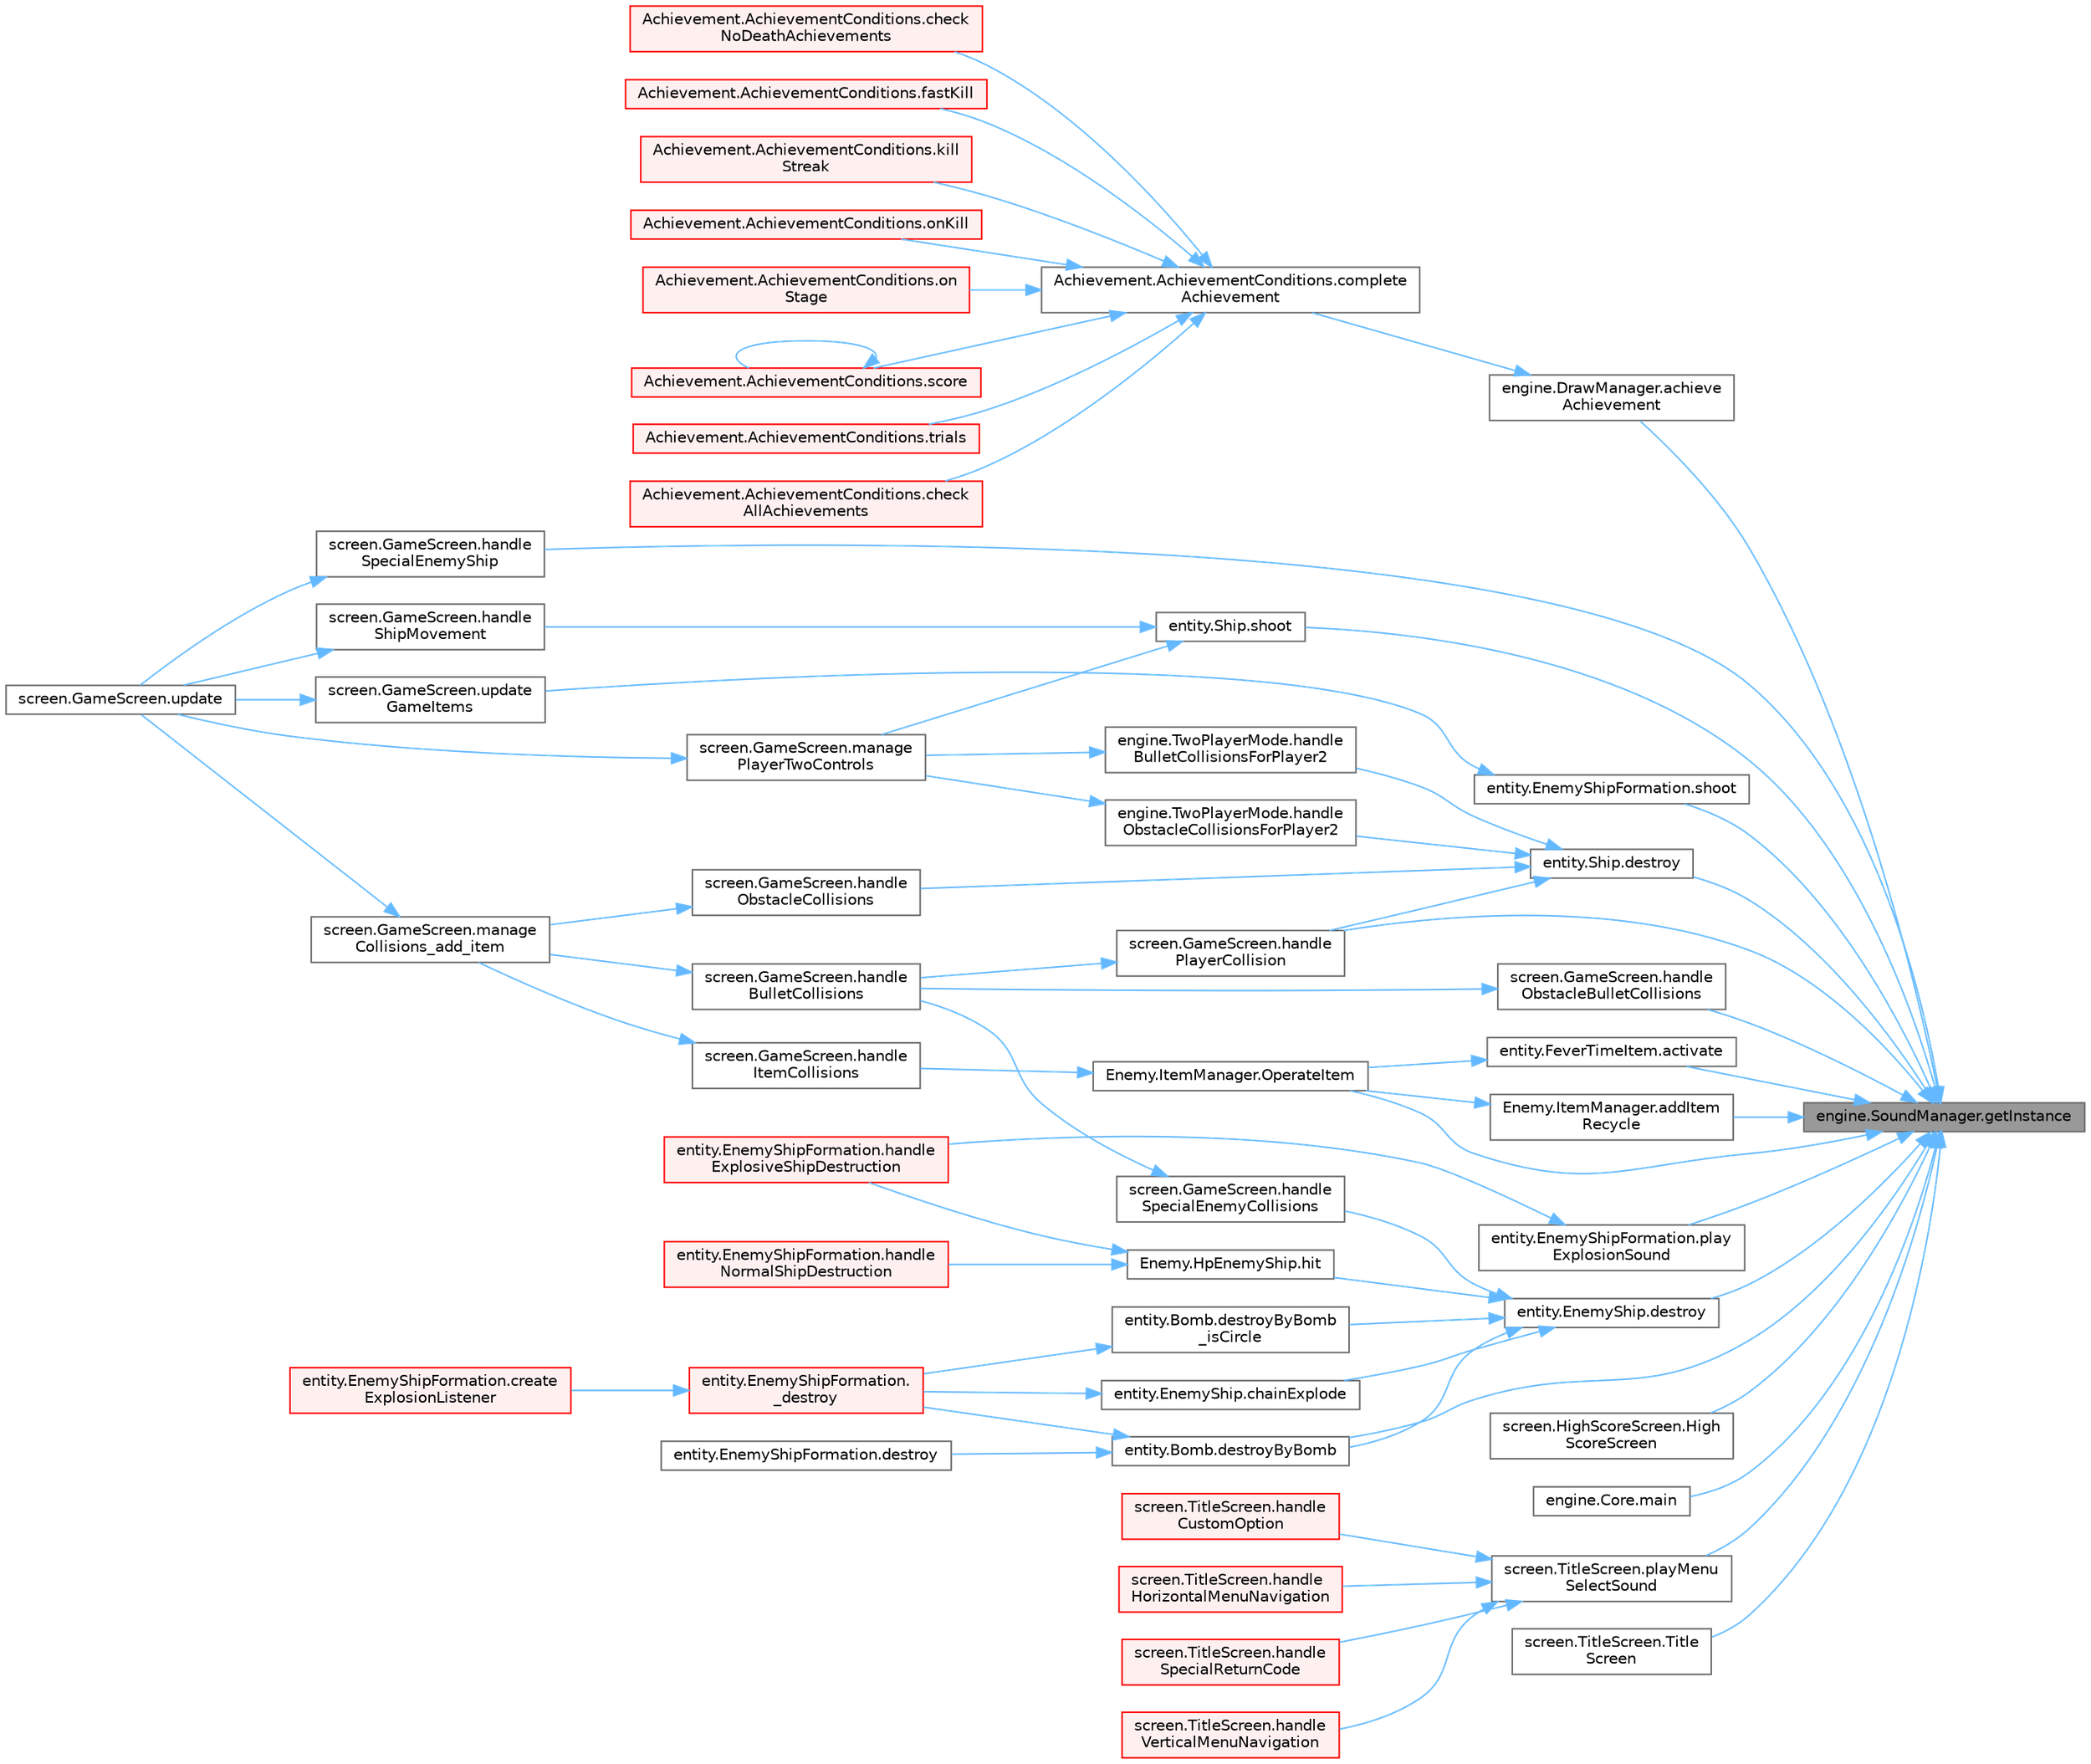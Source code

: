 digraph "engine.SoundManager.getInstance"
{
 // LATEX_PDF_SIZE
  bgcolor="transparent";
  edge [fontname=Helvetica,fontsize=10,labelfontname=Helvetica,labelfontsize=10];
  node [fontname=Helvetica,fontsize=10,shape=box,height=0.2,width=0.4];
  rankdir="RL";
  Node1 [id="Node000001",label="engine.SoundManager.getInstance",height=0.2,width=0.4,color="gray40", fillcolor="grey60", style="filled", fontcolor="black",tooltip=" "];
  Node1 -> Node2 [id="edge1_Node000001_Node000002",dir="back",color="steelblue1",style="solid",tooltip=" "];
  Node2 [id="Node000002",label="engine.DrawManager.achieve\lAchievement",height=0.2,width=0.4,color="grey40", fillcolor="white", style="filled",URL="$classengine_1_1_draw_manager.html#a4a0a0ce908ee42bdc7b312ee3dae8dec",tooltip=" "];
  Node2 -> Node3 [id="edge2_Node000002_Node000003",dir="back",color="steelblue1",style="solid",tooltip=" "];
  Node3 [id="Node000003",label="Achievement.AchievementConditions.complete\lAchievement",height=0.2,width=0.4,color="grey40", fillcolor="white", style="filled",URL="$class_achievement_1_1_achievement_conditions.html#a370857deb5c4dc35e2bd3191fb6834c1",tooltip=" "];
  Node3 -> Node4 [id="edge3_Node000003_Node000004",dir="back",color="steelblue1",style="solid",tooltip=" "];
  Node4 [id="Node000004",label="Achievement.AchievementConditions.check\lAllAchievements",height=0.2,width=0.4,color="red", fillcolor="#FFF0F0", style="filled",URL="$class_achievement_1_1_achievement_conditions.html#a99d262bc05fed539b97aa1107fcfba48",tooltip=" "];
  Node3 -> Node7 [id="edge4_Node000003_Node000007",dir="back",color="steelblue1",style="solid",tooltip=" "];
  Node7 [id="Node000007",label="Achievement.AchievementConditions.check\lNoDeathAchievements",height=0.2,width=0.4,color="red", fillcolor="#FFF0F0", style="filled",URL="$class_achievement_1_1_achievement_conditions.html#ab3b45005bc2580da03cf08b1f13c44cb",tooltip=" "];
  Node3 -> Node10 [id="edge5_Node000003_Node000010",dir="back",color="steelblue1",style="solid",tooltip=" "];
  Node10 [id="Node000010",label="Achievement.AchievementConditions.fastKill",height=0.2,width=0.4,color="red", fillcolor="#FFF0F0", style="filled",URL="$class_achievement_1_1_achievement_conditions.html#a97e05c2e6b58217292dc1c60f7c6542c",tooltip=" "];
  Node3 -> Node13 [id="edge6_Node000003_Node000013",dir="back",color="steelblue1",style="solid",tooltip=" "];
  Node13 [id="Node000013",label="Achievement.AchievementConditions.kill\lStreak",height=0.2,width=0.4,color="red", fillcolor="#FFF0F0", style="filled",URL="$class_achievement_1_1_achievement_conditions.html#ad3dd6057a9bfa438d4750cfa2c643e57",tooltip=" "];
  Node3 -> Node14 [id="edge7_Node000003_Node000014",dir="back",color="steelblue1",style="solid",tooltip=" "];
  Node14 [id="Node000014",label="Achievement.AchievementConditions.onKill",height=0.2,width=0.4,color="red", fillcolor="#FFF0F0", style="filled",URL="$class_achievement_1_1_achievement_conditions.html#a5c82f71185fe8a0b03cea729d6a4d4fe",tooltip=" "];
  Node3 -> Node17 [id="edge8_Node000003_Node000017",dir="back",color="steelblue1",style="solid",tooltip=" "];
  Node17 [id="Node000017",label="Achievement.AchievementConditions.on\lStage",height=0.2,width=0.4,color="red", fillcolor="#FFF0F0", style="filled",URL="$class_achievement_1_1_achievement_conditions.html#a58e9009c80c1208580a23f8646ef423a",tooltip=" "];
  Node3 -> Node18 [id="edge9_Node000003_Node000018",dir="back",color="steelblue1",style="solid",tooltip=" "];
  Node18 [id="Node000018",label="Achievement.AchievementConditions.score",height=0.2,width=0.4,color="red", fillcolor="#FFF0F0", style="filled",URL="$class_achievement_1_1_achievement_conditions.html#a2abd1058b6a5125525283f05ebc90f30",tooltip=" "];
  Node18 -> Node18 [id="edge10_Node000018_Node000018",dir="back",color="steelblue1",style="solid",tooltip=" "];
  Node3 -> Node19 [id="edge11_Node000003_Node000019",dir="back",color="steelblue1",style="solid",tooltip=" "];
  Node19 [id="Node000019",label="Achievement.AchievementConditions.trials",height=0.2,width=0.4,color="red", fillcolor="#FFF0F0", style="filled",URL="$class_achievement_1_1_achievement_conditions.html#a13bba364bdccb0c5f713dd9c006e508d",tooltip=" "];
  Node1 -> Node20 [id="edge12_Node000001_Node000020",dir="back",color="steelblue1",style="solid",tooltip=" "];
  Node20 [id="Node000020",label="entity.FeverTimeItem.activate",height=0.2,width=0.4,color="grey40", fillcolor="white", style="filled",URL="$classentity_1_1_fever_time_item.html#a798fa032307cc7414a82e55946d4a97f",tooltip=" "];
  Node20 -> Node21 [id="edge13_Node000020_Node000021",dir="back",color="steelblue1",style="solid",tooltip=" "];
  Node21 [id="Node000021",label="Enemy.ItemManager.OperateItem",height=0.2,width=0.4,color="grey40", fillcolor="white", style="filled",URL="$class_enemy_1_1_item_manager.html#a485cd51965cc7532571b592bf4bb1891",tooltip=" "];
  Node21 -> Node22 [id="edge14_Node000021_Node000022",dir="back",color="steelblue1",style="solid",tooltip=" "];
  Node22 [id="Node000022",label="screen.GameScreen.handle\lItemCollisions",height=0.2,width=0.4,color="grey40", fillcolor="white", style="filled",URL="$classscreen_1_1_game_screen.html#aaa246e4bb4604682b7380845beab0e9f",tooltip=" "];
  Node22 -> Node23 [id="edge15_Node000022_Node000023",dir="back",color="steelblue1",style="solid",tooltip=" "];
  Node23 [id="Node000023",label="screen.GameScreen.manage\lCollisions_add_item",height=0.2,width=0.4,color="grey40", fillcolor="white", style="filled",URL="$classscreen_1_1_game_screen.html#a20e6975baf2786217ea22eabdcc4f3ce",tooltip="Manages collisions between bullets and ships."];
  Node23 -> Node9 [id="edge16_Node000023_Node000009",dir="back",color="steelblue1",style="solid",tooltip=" "];
  Node9 [id="Node000009",label="screen.GameScreen.update",height=0.2,width=0.4,color="grey40", fillcolor="white", style="filled",URL="$classscreen_1_1_game_screen.html#aea54bbc0cb5c6990c159be77532b94e0",tooltip="Updates the elements on screen and checks for events."];
  Node1 -> Node24 [id="edge17_Node000001_Node000024",dir="back",color="steelblue1",style="solid",tooltip=" "];
  Node24 [id="Node000024",label="Enemy.ItemManager.addItem\lRecycle",height=0.2,width=0.4,color="grey40", fillcolor="white", style="filled",URL="$class_enemy_1_1_item_manager.html#a3a3dd08c8c89f9bf925efaa8d390f584",tooltip=" "];
  Node24 -> Node21 [id="edge18_Node000024_Node000021",dir="back",color="steelblue1",style="solid",tooltip=" "];
  Node1 -> Node25 [id="edge19_Node000001_Node000025",dir="back",color="steelblue1",style="solid",tooltip=" "];
  Node25 [id="Node000025",label="entity.EnemyShip.destroy",height=0.2,width=0.4,color="grey40", fillcolor="white", style="filled",URL="$classentity_1_1_enemy_ship.html#a64297ffda858a49a7f3cb2ddde1c36b6",tooltip="Destroys the ship, causing an explosion."];
  Node25 -> Node26 [id="edge20_Node000025_Node000026",dir="back",color="steelblue1",style="solid",tooltip=" "];
  Node26 [id="Node000026",label="entity.EnemyShip.chainExplode",height=0.2,width=0.4,color="grey40", fillcolor="white", style="filled",URL="$classentity_1_1_enemy_ship.html#ae47b2ffda8233c5d5a0f0ba9de608264",tooltip="Destroys ship, causing a chain explode."];
  Node26 -> Node27 [id="edge21_Node000026_Node000027",dir="back",color="steelblue1",style="solid",tooltip=" "];
  Node27 [id="Node000027",label="entity.EnemyShipFormation.\l_destroy",height=0.2,width=0.4,color="red", fillcolor="#FFF0F0", style="filled",URL="$classentity_1_1_enemy_ship_formation.html#aaf51727a5bd3b68f8fb8523d4b7bf3ea",tooltip="When EnemyShip is hit, its HP decrease by 1, and if the HP reaches 0, the ship is destroyed."];
  Node27 -> Node28 [id="edge22_Node000027_Node000028",dir="back",color="steelblue1",style="solid",tooltip=" "];
  Node28 [id="Node000028",label="entity.EnemyShipFormation.create\lExplosionListener",height=0.2,width=0.4,color="red", fillcolor="#FFF0F0", style="filled",URL="$classentity_1_1_enemy_ship_formation.html#a3c917e5861e940e183419ec3356fa2d3",tooltip=" "];
  Node25 -> Node36 [id="edge23_Node000025_Node000036",dir="back",color="steelblue1",style="solid",tooltip=" "];
  Node36 [id="Node000036",label="entity.Bomb.destroyByBomb",height=0.2,width=0.4,color="grey40", fillcolor="white", style="filled",URL="$classentity_1_1_bomb.html#af1efba260e80c0e811e99f3326b3ca3e",tooltip=" "];
  Node36 -> Node27 [id="edge24_Node000036_Node000027",dir="back",color="steelblue1",style="solid",tooltip=" "];
  Node36 -> Node37 [id="edge25_Node000036_Node000037",dir="back",color="steelblue1",style="solid",tooltip=" "];
  Node37 [id="Node000037",label="entity.EnemyShipFormation.destroy",height=0.2,width=0.4,color="grey40", fillcolor="white", style="filled",URL="$classentity_1_1_enemy_ship_formation.html#a6c7e9726d2340a498c24f35490e41df8",tooltip="Destroys a ship."];
  Node25 -> Node38 [id="edge26_Node000025_Node000038",dir="back",color="steelblue1",style="solid",tooltip=" "];
  Node38 [id="Node000038",label="entity.Bomb.destroyByBomb\l_isCircle",height=0.2,width=0.4,color="grey40", fillcolor="white", style="filled",URL="$classentity_1_1_bomb.html#a145812b545b1662e338831889f667d22",tooltip=" "];
  Node38 -> Node27 [id="edge27_Node000038_Node000027",dir="back",color="steelblue1",style="solid",tooltip=" "];
  Node25 -> Node39 [id="edge28_Node000025_Node000039",dir="back",color="steelblue1",style="solid",tooltip=" "];
  Node39 [id="Node000039",label="screen.GameScreen.handle\lSpecialEnemyCollisions",height=0.2,width=0.4,color="grey40", fillcolor="white", style="filled",URL="$classscreen_1_1_game_screen.html#a86f8c8c2cd6408de33420665e3dedb85",tooltip=" "];
  Node39 -> Node35 [id="edge29_Node000039_Node000035",dir="back",color="steelblue1",style="solid",tooltip=" "];
  Node35 [id="Node000035",label="screen.GameScreen.handle\lBulletCollisions",height=0.2,width=0.4,color="grey40", fillcolor="white", style="filled",URL="$classscreen_1_1_game_screen.html#af6ce22d045fc5614a16a76ce73331295",tooltip=" "];
  Node35 -> Node23 [id="edge30_Node000035_Node000023",dir="back",color="steelblue1",style="solid",tooltip=" "];
  Node25 -> Node40 [id="edge31_Node000025_Node000040",dir="back",color="steelblue1",style="solid",tooltip=" "];
  Node40 [id="Node000040",label="Enemy.HpEnemyShip.hit",height=0.2,width=0.4,color="grey40", fillcolor="white", style="filled",URL="$class_enemy_1_1_hp_enemy_ship.html#a07c30d46d1490fddfbc87aabdf15a835",tooltip="When the EnemyShip is hit and its hp reaches 0, destroy the ship."];
  Node40 -> Node30 [id="edge32_Node000040_Node000030",dir="back",color="steelblue1",style="solid",tooltip=" "];
  Node30 [id="Node000030",label="entity.EnemyShipFormation.handle\lExplosiveShipDestruction",height=0.2,width=0.4,color="red", fillcolor="#FFF0F0", style="filled",URL="$classentity_1_1_enemy_ship_formation.html#a695de08faa9695c26d2f8f2d1d491560",tooltip=" "];
  Node40 -> Node41 [id="edge33_Node000040_Node000041",dir="back",color="steelblue1",style="solid",tooltip=" "];
  Node41 [id="Node000041",label="entity.EnemyShipFormation.handle\lNormalShipDestruction",height=0.2,width=0.4,color="red", fillcolor="#FFF0F0", style="filled",URL="$classentity_1_1_enemy_ship_formation.html#aae55bec682ecd1692c011a6a4cc23212",tooltip=" "];
  Node1 -> Node42 [id="edge34_Node000001_Node000042",dir="back",color="steelblue1",style="solid",tooltip=" "];
  Node42 [id="Node000042",label="entity.Ship.destroy",height=0.2,width=0.4,color="grey40", fillcolor="white", style="filled",URL="$classentity_1_1_ship.html#aa687b4ba56e05226f2fa22fa55eb49e1",tooltip="Switches the ship to its destroyed state."];
  Node42 -> Node43 [id="edge35_Node000042_Node000043",dir="back",color="steelblue1",style="solid",tooltip=" "];
  Node43 [id="Node000043",label="engine.TwoPlayerMode.handle\lBulletCollisionsForPlayer2",height=0.2,width=0.4,color="grey40", fillcolor="white", style="filled",URL="$classengine_1_1_two_player_mode.html#a285af0cfa1987ad696978b30b33157b9",tooltip=" "];
  Node43 -> Node44 [id="edge36_Node000043_Node000044",dir="back",color="steelblue1",style="solid",tooltip=" "];
  Node44 [id="Node000044",label="screen.GameScreen.manage\lPlayerTwoControls",height=0.2,width=0.4,color="grey40", fillcolor="white", style="filled",URL="$classscreen_1_1_game_screen.html#a76eb9b586bb07db6674cd2e311f05331",tooltip=" "];
  Node44 -> Node9 [id="edge37_Node000044_Node000009",dir="back",color="steelblue1",style="solid",tooltip=" "];
  Node42 -> Node45 [id="edge38_Node000042_Node000045",dir="back",color="steelblue1",style="solid",tooltip=" "];
  Node45 [id="Node000045",label="screen.GameScreen.handle\lObstacleCollisions",height=0.2,width=0.4,color="grey40", fillcolor="white", style="filled",URL="$classscreen_1_1_game_screen.html#a86aba24ff3eb7aaadec5c84dcebd3d68",tooltip=" "];
  Node45 -> Node23 [id="edge39_Node000045_Node000023",dir="back",color="steelblue1",style="solid",tooltip=" "];
  Node42 -> Node46 [id="edge40_Node000042_Node000046",dir="back",color="steelblue1",style="solid",tooltip=" "];
  Node46 [id="Node000046",label="engine.TwoPlayerMode.handle\lObstacleCollisionsForPlayer2",height=0.2,width=0.4,color="grey40", fillcolor="white", style="filled",URL="$classengine_1_1_two_player_mode.html#a7de003667ea149049a184c496a16af0c",tooltip=" "];
  Node46 -> Node44 [id="edge41_Node000046_Node000044",dir="back",color="steelblue1",style="solid",tooltip=" "];
  Node42 -> Node47 [id="edge42_Node000042_Node000047",dir="back",color="steelblue1",style="solid",tooltip=" "];
  Node47 [id="Node000047",label="screen.GameScreen.handle\lPlayerCollision",height=0.2,width=0.4,color="grey40", fillcolor="white", style="filled",URL="$classscreen_1_1_game_screen.html#a3d24b8d63b4a79a97952e11d5e9db8d7",tooltip=" "];
  Node47 -> Node35 [id="edge43_Node000047_Node000035",dir="back",color="steelblue1",style="solid",tooltip=" "];
  Node1 -> Node36 [id="edge44_Node000001_Node000036",dir="back",color="steelblue1",style="solid",tooltip=" "];
  Node1 -> Node48 [id="edge45_Node000001_Node000048",dir="back",color="steelblue1",style="solid",tooltip=" "];
  Node48 [id="Node000048",label="screen.GameScreen.handle\lObstacleBulletCollisions",height=0.2,width=0.4,color="grey40", fillcolor="white", style="filled",URL="$classscreen_1_1_game_screen.html#ade3bfa4a898833ad3e648da6f2664f8c",tooltip=" "];
  Node48 -> Node35 [id="edge46_Node000048_Node000035",dir="back",color="steelblue1",style="solid",tooltip=" "];
  Node1 -> Node47 [id="edge47_Node000001_Node000047",dir="back",color="steelblue1",style="solid",tooltip=" "];
  Node1 -> Node49 [id="edge48_Node000001_Node000049",dir="back",color="steelblue1",style="solid",tooltip=" "];
  Node49 [id="Node000049",label="screen.GameScreen.handle\lSpecialEnemyShip",height=0.2,width=0.4,color="grey40", fillcolor="white", style="filled",URL="$classscreen_1_1_game_screen.html#a753aeed9a3b2d6409487544622e35e53",tooltip=" "];
  Node49 -> Node9 [id="edge49_Node000049_Node000009",dir="back",color="steelblue1",style="solid",tooltip=" "];
  Node1 -> Node50 [id="edge50_Node000001_Node000050",dir="back",color="steelblue1",style="solid",tooltip=" "];
  Node50 [id="Node000050",label="screen.HighScoreScreen.High\lScoreScreen",height=0.2,width=0.4,color="grey40", fillcolor="white", style="filled",URL="$classscreen_1_1_high_score_screen.html#a64a97eae14496b17608a6d39d38dc54f",tooltip="Constructor, establishes the properties of the screen."];
  Node1 -> Node6 [id="edge51_Node000001_Node000006",dir="back",color="steelblue1",style="solid",tooltip=" "];
  Node6 [id="Node000006",label="engine.Core.main",height=0.2,width=0.4,color="grey40", fillcolor="white", style="filled",URL="$classengine_1_1_core.html#a57772a5de30ed8af04183baad8f1281e",tooltip="Test implementation."];
  Node1 -> Node21 [id="edge52_Node000001_Node000021",dir="back",color="steelblue1",style="solid",tooltip=" "];
  Node1 -> Node51 [id="edge53_Node000001_Node000051",dir="back",color="steelblue1",style="solid",tooltip=" "];
  Node51 [id="Node000051",label="entity.EnemyShipFormation.play\lExplosionSound",height=0.2,width=0.4,color="grey40", fillcolor="white", style="filled",URL="$classentity_1_1_enemy_ship_formation.html#a1fdfe251c7b640055b3769dad2c9ad4f",tooltip=" "];
  Node51 -> Node30 [id="edge54_Node000051_Node000030",dir="back",color="steelblue1",style="solid",tooltip=" "];
  Node1 -> Node52 [id="edge55_Node000001_Node000052",dir="back",color="steelblue1",style="solid",tooltip=" "];
  Node52 [id="Node000052",label="screen.TitleScreen.playMenu\lSelectSound",height=0.2,width=0.4,color="grey40", fillcolor="white", style="filled",URL="$classscreen_1_1_title_screen.html#a39cf4d27efb908139820cdfbe0318e1b",tooltip=" "];
  Node52 -> Node53 [id="edge56_Node000052_Node000053",dir="back",color="steelblue1",style="solid",tooltip=" "];
  Node53 [id="Node000053",label="screen.TitleScreen.handle\lCustomOption",height=0.2,width=0.4,color="red", fillcolor="#FFF0F0", style="filled",URL="$classscreen_1_1_title_screen.html#aa096a9853f7b30afa52f751bccf0698d",tooltip=" "];
  Node52 -> Node55 [id="edge57_Node000052_Node000055",dir="back",color="steelblue1",style="solid",tooltip=" "];
  Node55 [id="Node000055",label="screen.TitleScreen.handle\lHorizontalMenuNavigation",height=0.2,width=0.4,color="red", fillcolor="#FFF0F0", style="filled",URL="$classscreen_1_1_title_screen.html#a4cea29053a302903adb24c481f73ef32",tooltip=" "];
  Node52 -> Node56 [id="edge58_Node000052_Node000056",dir="back",color="steelblue1",style="solid",tooltip=" "];
  Node56 [id="Node000056",label="screen.TitleScreen.handle\lSpecialReturnCode",height=0.2,width=0.4,color="red", fillcolor="#FFF0F0", style="filled",URL="$classscreen_1_1_title_screen.html#a13e1bc224668add219c9a8544a8d8f34",tooltip=" "];
  Node52 -> Node57 [id="edge59_Node000052_Node000057",dir="back",color="steelblue1",style="solid",tooltip=" "];
  Node57 [id="Node000057",label="screen.TitleScreen.handle\lVerticalMenuNavigation",height=0.2,width=0.4,color="red", fillcolor="#FFF0F0", style="filled",URL="$classscreen_1_1_title_screen.html#a26c6225edd92e784057fc7bc2df4b88c",tooltip=" "];
  Node1 -> Node58 [id="edge60_Node000001_Node000058",dir="back",color="steelblue1",style="solid",tooltip=" "];
  Node58 [id="Node000058",label="entity.EnemyShipFormation.shoot",height=0.2,width=0.4,color="grey40", fillcolor="white", style="filled",URL="$classentity_1_1_enemy_ship_formation.html#ab14e0e86abd1a4cb54b03c24ded35547",tooltip="Shoots a bullet downwards."];
  Node58 -> Node59 [id="edge61_Node000058_Node000059",dir="back",color="steelblue1",style="solid",tooltip=" "];
  Node59 [id="Node000059",label="screen.GameScreen.update\lGameItems",height=0.2,width=0.4,color="grey40", fillcolor="white", style="filled",URL="$classscreen_1_1_game_screen.html#a170f7dceead615d1b65eadbd70693ea2",tooltip=" "];
  Node59 -> Node9 [id="edge62_Node000059_Node000009",dir="back",color="steelblue1",style="solid",tooltip=" "];
  Node1 -> Node60 [id="edge63_Node000001_Node000060",dir="back",color="steelblue1",style="solid",tooltip=" "];
  Node60 [id="Node000060",label="entity.Ship.shoot",height=0.2,width=0.4,color="grey40", fillcolor="white", style="filled",URL="$classentity_1_1_ship.html#a9f468e29f8e09081fcb45234b5d97f5a",tooltip="Shoots a bullet upwards."];
  Node60 -> Node61 [id="edge64_Node000060_Node000061",dir="back",color="steelblue1",style="solid",tooltip=" "];
  Node61 [id="Node000061",label="screen.GameScreen.handle\lShipMovement",height=0.2,width=0.4,color="grey40", fillcolor="white", style="filled",URL="$classscreen_1_1_game_screen.html#afe65922c8de47fc748e1555c84a991c2",tooltip=" "];
  Node61 -> Node9 [id="edge65_Node000061_Node000009",dir="back",color="steelblue1",style="solid",tooltip=" "];
  Node60 -> Node44 [id="edge66_Node000060_Node000044",dir="back",color="steelblue1",style="solid",tooltip=" "];
  Node1 -> Node62 [id="edge67_Node000001_Node000062",dir="back",color="steelblue1",style="solid",tooltip=" "];
  Node62 [id="Node000062",label="screen.TitleScreen.Title\lScreen",height=0.2,width=0.4,color="grey40", fillcolor="white", style="filled",URL="$classscreen_1_1_title_screen.html#a6d58b0bb3a8064f2e9a0b165762421f5",tooltip="Constructor, establishes the properties of the screen."];
}
